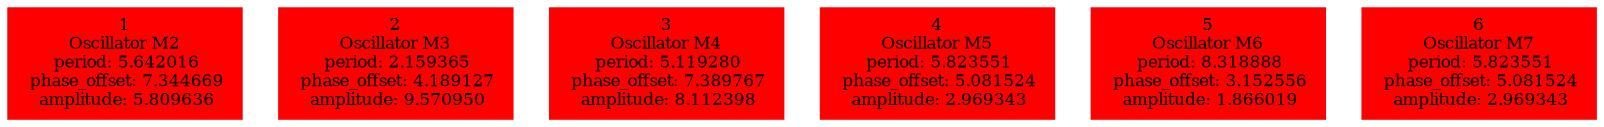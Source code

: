  digraph g{ forcelabels=true;
1 [label=<1<BR />Oscillator M2<BR /> period: 5.642016<BR /> phase_offset: 7.344669<BR /> amplitude: 5.809636>, shape=box,color=red,style=filled,fontsize=8];2 [label=<2<BR />Oscillator M3<BR /> period: 2.159365<BR /> phase_offset: 4.189127<BR /> amplitude: 9.570950>, shape=box,color=red,style=filled,fontsize=8];3 [label=<3<BR />Oscillator M4<BR /> period: 5.119280<BR /> phase_offset: 7.389767<BR /> amplitude: 8.112398>, shape=box,color=red,style=filled,fontsize=8];4 [label=<4<BR />Oscillator M5<BR /> period: 5.823551<BR /> phase_offset: 5.081524<BR /> amplitude: 2.969343>, shape=box,color=red,style=filled,fontsize=8];5 [label=<5<BR />Oscillator M6<BR /> period: 8.318888<BR /> phase_offset: 3.152556<BR /> amplitude: 1.866019>, shape=box,color=red,style=filled,fontsize=8];6 [label=<6<BR />Oscillator M7<BR /> period: 5.823551<BR /> phase_offset: 5.081524<BR /> amplitude: 2.969343>, shape=box,color=red,style=filled,fontsize=8]; }
